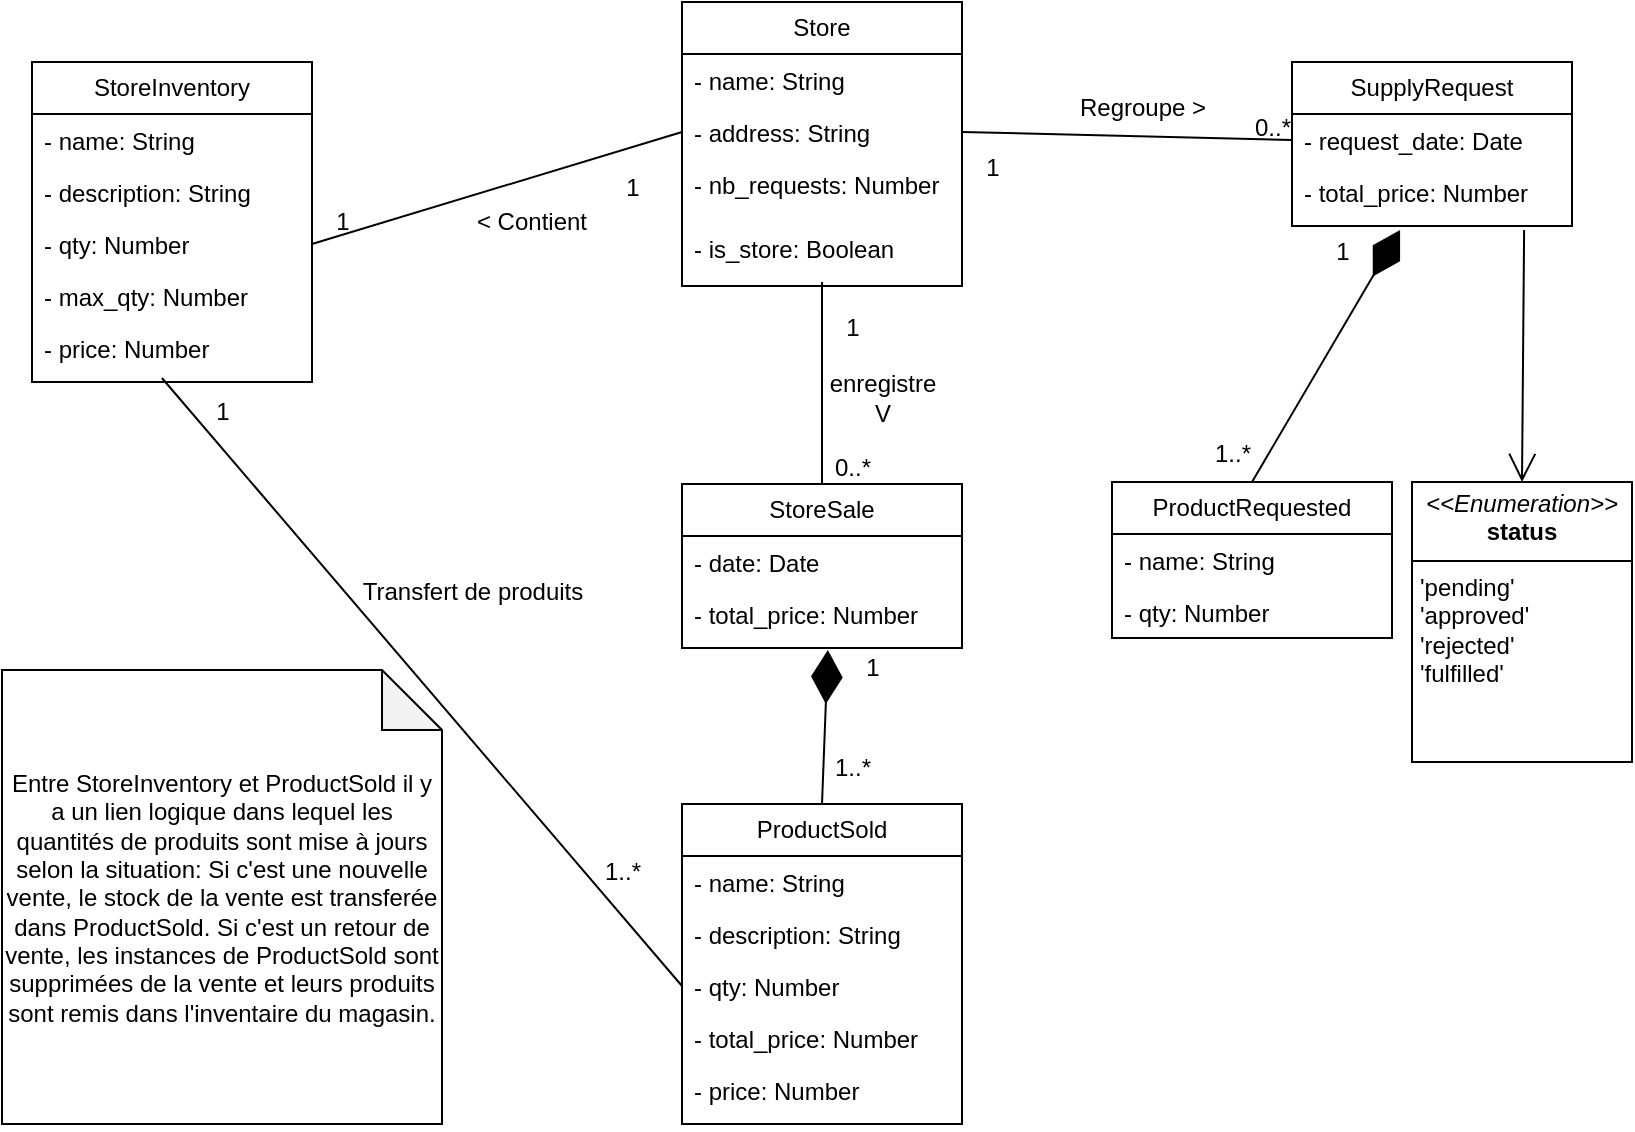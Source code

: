 <mxfile version="27.1.4">
  <diagram name="Page-1" id="k3tzlB8XghA4WyJ-DVOV">
    <mxGraphModel dx="1665" dy="757" grid="1" gridSize="10" guides="1" tooltips="1" connect="1" arrows="1" fold="1" page="1" pageScale="1" pageWidth="850" pageHeight="1100" math="0" shadow="0">
      <root>
        <mxCell id="0" />
        <mxCell id="1" parent="0" />
        <mxCell id="zQhMr7AfknGwRGQQnedS-1" value="Store" style="swimlane;fontStyle=0;childLayout=stackLayout;horizontal=1;startSize=26;fillColor=none;horizontalStack=0;resizeParent=1;resizeParentMax=0;resizeLast=0;collapsible=1;marginBottom=0;whiteSpace=wrap;html=1;" parent="1" vertex="1">
          <mxGeometry x="355" y="30" width="140" height="142" as="geometry" />
        </mxCell>
        <mxCell id="zQhMr7AfknGwRGQQnedS-2" value="- name: String" style="text;strokeColor=none;fillColor=none;align=left;verticalAlign=top;spacingLeft=4;spacingRight=4;overflow=hidden;rotatable=0;points=[[0,0.5],[1,0.5]];portConstraint=eastwest;whiteSpace=wrap;html=1;" parent="zQhMr7AfknGwRGQQnedS-1" vertex="1">
          <mxGeometry y="26" width="140" height="26" as="geometry" />
        </mxCell>
        <mxCell id="zQhMr7AfknGwRGQQnedS-3" value="- address: String" style="text;strokeColor=none;fillColor=none;align=left;verticalAlign=top;spacingLeft=4;spacingRight=4;overflow=hidden;rotatable=0;points=[[0,0.5],[1,0.5]];portConstraint=eastwest;whiteSpace=wrap;html=1;" parent="zQhMr7AfknGwRGQQnedS-1" vertex="1">
          <mxGeometry y="52" width="140" height="26" as="geometry" />
        </mxCell>
        <mxCell id="zQhMr7AfknGwRGQQnedS-4" value="- nb_requests: Number" style="text;strokeColor=none;fillColor=none;align=left;verticalAlign=top;spacingLeft=4;spacingRight=4;overflow=hidden;rotatable=0;points=[[0,0.5],[1,0.5]];portConstraint=eastwest;whiteSpace=wrap;html=1;" parent="zQhMr7AfknGwRGQQnedS-1" vertex="1">
          <mxGeometry y="78" width="140" height="32" as="geometry" />
        </mxCell>
        <mxCell id="6a12NX3yjwQNqYNZVY4e-1" value="- is_store: Boolean" style="text;strokeColor=none;fillColor=none;align=left;verticalAlign=top;spacingLeft=4;spacingRight=4;overflow=hidden;rotatable=0;points=[[0,0.5],[1,0.5]];portConstraint=eastwest;whiteSpace=wrap;html=1;" vertex="1" parent="zQhMr7AfknGwRGQQnedS-1">
          <mxGeometry y="110" width="140" height="32" as="geometry" />
        </mxCell>
        <mxCell id="zQhMr7AfknGwRGQQnedS-5" value="StoreInventory" style="swimlane;fontStyle=0;childLayout=stackLayout;horizontal=1;startSize=26;fillColor=none;horizontalStack=0;resizeParent=1;resizeParentMax=0;resizeLast=0;collapsible=1;marginBottom=0;whiteSpace=wrap;html=1;" parent="1" vertex="1">
          <mxGeometry x="30" y="60" width="140" height="160" as="geometry" />
        </mxCell>
        <mxCell id="zQhMr7AfknGwRGQQnedS-6" value="- name: String" style="text;strokeColor=none;fillColor=none;align=left;verticalAlign=top;spacingLeft=4;spacingRight=4;overflow=hidden;rotatable=0;points=[[0,0.5],[1,0.5]];portConstraint=eastwest;whiteSpace=wrap;html=1;" parent="zQhMr7AfknGwRGQQnedS-5" vertex="1">
          <mxGeometry y="26" width="140" height="26" as="geometry" />
        </mxCell>
        <mxCell id="zQhMr7AfknGwRGQQnedS-7" value="- description: String" style="text;strokeColor=none;fillColor=none;align=left;verticalAlign=top;spacingLeft=4;spacingRight=4;overflow=hidden;rotatable=0;points=[[0,0.5],[1,0.5]];portConstraint=eastwest;whiteSpace=wrap;html=1;" parent="zQhMr7AfknGwRGQQnedS-5" vertex="1">
          <mxGeometry y="52" width="140" height="26" as="geometry" />
        </mxCell>
        <mxCell id="zQhMr7AfknGwRGQQnedS-9" value="- qty: Number" style="text;strokeColor=none;fillColor=none;align=left;verticalAlign=top;spacingLeft=4;spacingRight=4;overflow=hidden;rotatable=0;points=[[0,0.5],[1,0.5]];portConstraint=eastwest;whiteSpace=wrap;html=1;" parent="zQhMr7AfknGwRGQQnedS-5" vertex="1">
          <mxGeometry y="78" width="140" height="26" as="geometry" />
        </mxCell>
        <mxCell id="zQhMr7AfknGwRGQQnedS-10" value="- max_qty: Number" style="text;strokeColor=none;fillColor=none;align=left;verticalAlign=top;spacingLeft=4;spacingRight=4;overflow=hidden;rotatable=0;points=[[0,0.5],[1,0.5]];portConstraint=eastwest;whiteSpace=wrap;html=1;" parent="zQhMr7AfknGwRGQQnedS-5" vertex="1">
          <mxGeometry y="104" width="140" height="26" as="geometry" />
        </mxCell>
        <mxCell id="zQhMr7AfknGwRGQQnedS-8" value="- price: Number" style="text;strokeColor=none;fillColor=none;align=left;verticalAlign=top;spacingLeft=4;spacingRight=4;overflow=hidden;rotatable=0;points=[[0,0.5],[1,0.5]];portConstraint=eastwest;whiteSpace=wrap;html=1;" parent="zQhMr7AfknGwRGQQnedS-5" vertex="1">
          <mxGeometry y="130" width="140" height="30" as="geometry" />
        </mxCell>
        <mxCell id="zQhMr7AfknGwRGQQnedS-11" value="ProductSold" style="swimlane;fontStyle=0;childLayout=stackLayout;horizontal=1;startSize=26;fillColor=none;horizontalStack=0;resizeParent=1;resizeParentMax=0;resizeLast=0;collapsible=1;marginBottom=0;whiteSpace=wrap;html=1;" parent="1" vertex="1">
          <mxGeometry x="355" y="431" width="140" height="160" as="geometry" />
        </mxCell>
        <mxCell id="zQhMr7AfknGwRGQQnedS-12" value="- name: String" style="text;strokeColor=none;fillColor=none;align=left;verticalAlign=top;spacingLeft=4;spacingRight=4;overflow=hidden;rotatable=0;points=[[0,0.5],[1,0.5]];portConstraint=eastwest;whiteSpace=wrap;html=1;" parent="zQhMr7AfknGwRGQQnedS-11" vertex="1">
          <mxGeometry y="26" width="140" height="26" as="geometry" />
        </mxCell>
        <mxCell id="zQhMr7AfknGwRGQQnedS-13" value="- description: String" style="text;strokeColor=none;fillColor=none;align=left;verticalAlign=top;spacingLeft=4;spacingRight=4;overflow=hidden;rotatable=0;points=[[0,0.5],[1,0.5]];portConstraint=eastwest;whiteSpace=wrap;html=1;" parent="zQhMr7AfknGwRGQQnedS-11" vertex="1">
          <mxGeometry y="52" width="140" height="26" as="geometry" />
        </mxCell>
        <mxCell id="zQhMr7AfknGwRGQQnedS-14" value="- qty: Number" style="text;strokeColor=none;fillColor=none;align=left;verticalAlign=top;spacingLeft=4;spacingRight=4;overflow=hidden;rotatable=0;points=[[0,0.5],[1,0.5]];portConstraint=eastwest;whiteSpace=wrap;html=1;" parent="zQhMr7AfknGwRGQQnedS-11" vertex="1">
          <mxGeometry y="78" width="140" height="26" as="geometry" />
        </mxCell>
        <mxCell id="zQhMr7AfknGwRGQQnedS-15" value="- total_price: Number" style="text;strokeColor=none;fillColor=none;align=left;verticalAlign=top;spacingLeft=4;spacingRight=4;overflow=hidden;rotatable=0;points=[[0,0.5],[1,0.5]];portConstraint=eastwest;whiteSpace=wrap;html=1;" parent="zQhMr7AfknGwRGQQnedS-11" vertex="1">
          <mxGeometry y="104" width="140" height="26" as="geometry" />
        </mxCell>
        <mxCell id="zQhMr7AfknGwRGQQnedS-16" value="- price: Number" style="text;strokeColor=none;fillColor=none;align=left;verticalAlign=top;spacingLeft=4;spacingRight=4;overflow=hidden;rotatable=0;points=[[0,0.5],[1,0.5]];portConstraint=eastwest;whiteSpace=wrap;html=1;" parent="zQhMr7AfknGwRGQQnedS-11" vertex="1">
          <mxGeometry y="130" width="140" height="30" as="geometry" />
        </mxCell>
        <mxCell id="zQhMr7AfknGwRGQQnedS-17" value="StoreSale" style="swimlane;fontStyle=0;childLayout=stackLayout;horizontal=1;startSize=26;fillColor=none;horizontalStack=0;resizeParent=1;resizeParentMax=0;resizeLast=0;collapsible=1;marginBottom=0;whiteSpace=wrap;html=1;" parent="1" vertex="1">
          <mxGeometry x="355" y="271" width="140" height="82" as="geometry" />
        </mxCell>
        <mxCell id="zQhMr7AfknGwRGQQnedS-21" value="- date: Date" style="text;strokeColor=none;fillColor=none;align=left;verticalAlign=top;spacingLeft=4;spacingRight=4;overflow=hidden;rotatable=0;points=[[0,0.5],[1,0.5]];portConstraint=eastwest;whiteSpace=wrap;html=1;" parent="zQhMr7AfknGwRGQQnedS-17" vertex="1">
          <mxGeometry y="26" width="140" height="26" as="geometry" />
        </mxCell>
        <mxCell id="zQhMr7AfknGwRGQQnedS-22" value="- total_price: Number" style="text;strokeColor=none;fillColor=none;align=left;verticalAlign=top;spacingLeft=4;spacingRight=4;overflow=hidden;rotatable=0;points=[[0,0.5],[1,0.5]];portConstraint=eastwest;whiteSpace=wrap;html=1;" parent="zQhMr7AfknGwRGQQnedS-17" vertex="1">
          <mxGeometry y="52" width="140" height="30" as="geometry" />
        </mxCell>
        <mxCell id="zQhMr7AfknGwRGQQnedS-27" value="SupplyRequest" style="swimlane;fontStyle=0;childLayout=stackLayout;horizontal=1;startSize=26;fillColor=none;horizontalStack=0;resizeParent=1;resizeParentMax=0;resizeLast=0;collapsible=1;marginBottom=0;whiteSpace=wrap;html=1;" parent="1" vertex="1">
          <mxGeometry x="660" y="60" width="140" height="82" as="geometry" />
        </mxCell>
        <mxCell id="zQhMr7AfknGwRGQQnedS-28" value="- request_date: Date" style="text;strokeColor=none;fillColor=none;align=left;verticalAlign=top;spacingLeft=4;spacingRight=4;overflow=hidden;rotatable=0;points=[[0,0.5],[1,0.5]];portConstraint=eastwest;whiteSpace=wrap;html=1;" parent="zQhMr7AfknGwRGQQnedS-27" vertex="1">
          <mxGeometry y="26" width="140" height="26" as="geometry" />
        </mxCell>
        <mxCell id="zQhMr7AfknGwRGQQnedS-29" value="- total_price: Number" style="text;strokeColor=none;fillColor=none;align=left;verticalAlign=top;spacingLeft=4;spacingRight=4;overflow=hidden;rotatable=0;points=[[0,0.5],[1,0.5]];portConstraint=eastwest;whiteSpace=wrap;html=1;" parent="zQhMr7AfknGwRGQQnedS-27" vertex="1">
          <mxGeometry y="52" width="140" height="30" as="geometry" />
        </mxCell>
        <mxCell id="zQhMr7AfknGwRGQQnedS-30" value="&lt;p style=&quot;margin:0px;margin-top:4px;text-align:center;&quot;&gt;&lt;i&gt;&amp;lt;&amp;lt;Enumeration&amp;gt;&amp;gt;&lt;/i&gt;&lt;br&gt;&lt;b&gt;status&lt;/b&gt;&lt;/p&gt;&lt;hr size=&quot;1&quot; style=&quot;border-style:solid;&quot;&gt;&lt;p style=&quot;margin:0px;margin-left:4px;&quot;&gt;&#39;pending&#39;&lt;/p&gt;&lt;p style=&quot;margin:0px;margin-left:4px;&quot;&gt;&#39;approved&#39;&lt;/p&gt;&lt;p style=&quot;margin:0px;margin-left:4px;&quot;&gt;&#39;rejected&#39;&lt;/p&gt;&lt;p style=&quot;margin:0px;margin-left:4px;&quot;&gt;&#39;fulfilled&#39;&lt;/p&gt;" style="verticalAlign=top;align=left;overflow=fill;html=1;whiteSpace=wrap;" parent="1" vertex="1">
          <mxGeometry x="720" y="270" width="110" height="140" as="geometry" />
        </mxCell>
        <mxCell id="zQhMr7AfknGwRGQQnedS-31" value="ProductRequested" style="swimlane;fontStyle=0;childLayout=stackLayout;horizontal=1;startSize=26;fillColor=none;horizontalStack=0;resizeParent=1;resizeParentMax=0;resizeLast=0;collapsible=1;marginBottom=0;whiteSpace=wrap;html=1;" parent="1" vertex="1">
          <mxGeometry x="570" y="270" width="140" height="78" as="geometry" />
        </mxCell>
        <mxCell id="zQhMr7AfknGwRGQQnedS-32" value="- name: String" style="text;strokeColor=none;fillColor=none;align=left;verticalAlign=top;spacingLeft=4;spacingRight=4;overflow=hidden;rotatable=0;points=[[0,0.5],[1,0.5]];portConstraint=eastwest;whiteSpace=wrap;html=1;" parent="zQhMr7AfknGwRGQQnedS-31" vertex="1">
          <mxGeometry y="26" width="140" height="26" as="geometry" />
        </mxCell>
        <mxCell id="zQhMr7AfknGwRGQQnedS-34" value="- qty: Number" style="text;strokeColor=none;fillColor=none;align=left;verticalAlign=top;spacingLeft=4;spacingRight=4;overflow=hidden;rotatable=0;points=[[0,0.5],[1,0.5]];portConstraint=eastwest;whiteSpace=wrap;html=1;" parent="zQhMr7AfknGwRGQQnedS-31" vertex="1">
          <mxGeometry y="52" width="140" height="26" as="geometry" />
        </mxCell>
        <mxCell id="zQhMr7AfknGwRGQQnedS-43" value="" style="endArrow=open;endFill=1;endSize=12;html=1;rounded=0;exitX=0.829;exitY=1.067;exitDx=0;exitDy=0;entryX=0.5;entryY=0;entryDx=0;entryDy=0;exitPerimeter=0;" parent="1" source="zQhMr7AfknGwRGQQnedS-29" target="zQhMr7AfknGwRGQQnedS-30" edge="1">
          <mxGeometry width="160" relative="1" as="geometry">
            <mxPoint x="510" y="650" as="sourcePoint" />
            <mxPoint x="780" y="380" as="targetPoint" />
          </mxGeometry>
        </mxCell>
        <mxCell id="zQhMr7AfknGwRGQQnedS-44" value="" style="endArrow=diamondThin;endFill=1;endSize=24;html=1;rounded=0;entryX=0.386;entryY=1.067;entryDx=0;entryDy=0;entryPerimeter=0;exitX=0.5;exitY=0;exitDx=0;exitDy=0;" parent="1" source="zQhMr7AfknGwRGQQnedS-31" target="zQhMr7AfknGwRGQQnedS-29" edge="1">
          <mxGeometry width="160" relative="1" as="geometry">
            <mxPoint x="570" y="590" as="sourcePoint" />
            <mxPoint x="730" y="590" as="targetPoint" />
          </mxGeometry>
        </mxCell>
        <mxCell id="zQhMr7AfknGwRGQQnedS-45" value="" style="endArrow=diamondThin;endFill=1;endSize=24;html=1;rounded=0;entryX=0.521;entryY=1.033;entryDx=0;entryDy=0;entryPerimeter=0;exitX=0.5;exitY=0;exitDx=0;exitDy=0;" parent="1" source="zQhMr7AfknGwRGQQnedS-11" target="zQhMr7AfknGwRGQQnedS-22" edge="1">
          <mxGeometry width="160" relative="1" as="geometry">
            <mxPoint x="170" y="550" as="sourcePoint" />
            <mxPoint x="330" y="550" as="targetPoint" />
          </mxGeometry>
        </mxCell>
        <mxCell id="zQhMr7AfknGwRGQQnedS-46" value="1" style="text;html=1;align=center;verticalAlign=middle;resizable=0;points=[];autosize=1;strokeColor=none;fillColor=none;" parent="1" vertex="1">
          <mxGeometry x="435" y="348" width="30" height="30" as="geometry" />
        </mxCell>
        <mxCell id="zQhMr7AfknGwRGQQnedS-47" value="1..*" style="text;html=1;align=center;verticalAlign=middle;resizable=0;points=[];autosize=1;strokeColor=none;fillColor=none;" parent="1" vertex="1">
          <mxGeometry x="420" y="398" width="40" height="30" as="geometry" />
        </mxCell>
        <mxCell id="zQhMr7AfknGwRGQQnedS-48" value="1" style="text;html=1;align=center;verticalAlign=middle;resizable=0;points=[];autosize=1;strokeColor=none;fillColor=none;" parent="1" vertex="1">
          <mxGeometry x="670" y="140" width="30" height="30" as="geometry" />
        </mxCell>
        <mxCell id="zQhMr7AfknGwRGQQnedS-49" value="1..*" style="text;html=1;align=center;verticalAlign=middle;resizable=0;points=[];autosize=1;strokeColor=none;fillColor=none;" parent="1" vertex="1">
          <mxGeometry x="610" y="241" width="40" height="30" as="geometry" />
        </mxCell>
        <mxCell id="zQhMr7AfknGwRGQQnedS-51" value="" style="endArrow=none;html=1;rounded=0;entryX=0;entryY=0.5;entryDx=0;entryDy=0;exitX=1;exitY=0.5;exitDx=0;exitDy=0;" parent="1" source="zQhMr7AfknGwRGQQnedS-9" target="zQhMr7AfknGwRGQQnedS-3" edge="1">
          <mxGeometry width="50" height="50" relative="1" as="geometry">
            <mxPoint x="150" y="270" as="sourcePoint" />
            <mxPoint x="200" y="220" as="targetPoint" />
          </mxGeometry>
        </mxCell>
        <mxCell id="zQhMr7AfknGwRGQQnedS-52" value="" style="endArrow=none;html=1;rounded=0;entryX=0.5;entryY=0.938;entryDx=0;entryDy=0;entryPerimeter=0;exitX=0.5;exitY=0;exitDx=0;exitDy=0;" parent="1" source="zQhMr7AfknGwRGQQnedS-17" target="6a12NX3yjwQNqYNZVY4e-1" edge="1">
          <mxGeometry width="50" height="50" relative="1" as="geometry">
            <mxPoint x="300" y="290" as="sourcePoint" />
            <mxPoint x="350" y="240" as="targetPoint" />
          </mxGeometry>
        </mxCell>
        <mxCell id="zQhMr7AfknGwRGQQnedS-53" value="" style="endArrow=none;html=1;rounded=0;entryX=1;entryY=0.5;entryDx=0;entryDy=0;exitX=0;exitY=0.5;exitDx=0;exitDy=0;" parent="1" source="zQhMr7AfknGwRGQQnedS-28" target="zQhMr7AfknGwRGQQnedS-3" edge="1">
          <mxGeometry width="50" height="50" relative="1" as="geometry">
            <mxPoint x="90" y="550" as="sourcePoint" />
            <mxPoint x="140" y="500" as="targetPoint" />
          </mxGeometry>
        </mxCell>
        <mxCell id="zQhMr7AfknGwRGQQnedS-54" value="1" style="text;html=1;align=center;verticalAlign=middle;resizable=0;points=[];autosize=1;strokeColor=none;fillColor=none;" parent="1" vertex="1">
          <mxGeometry x="315" y="108" width="30" height="30" as="geometry" />
        </mxCell>
        <mxCell id="zQhMr7AfknGwRGQQnedS-55" value="1" style="text;html=1;align=center;verticalAlign=middle;resizable=0;points=[];autosize=1;strokeColor=none;fillColor=none;" parent="1" vertex="1">
          <mxGeometry x="495" y="98" width="30" height="30" as="geometry" />
        </mxCell>
        <mxCell id="zQhMr7AfknGwRGQQnedS-56" value="1" style="text;html=1;align=center;verticalAlign=middle;resizable=0;points=[];autosize=1;strokeColor=none;fillColor=none;" parent="1" vertex="1">
          <mxGeometry x="425" y="178" width="30" height="30" as="geometry" />
        </mxCell>
        <mxCell id="zQhMr7AfknGwRGQQnedS-57" value="1" style="text;html=1;align=center;verticalAlign=middle;resizable=0;points=[];autosize=1;strokeColor=none;fillColor=none;" parent="1" vertex="1">
          <mxGeometry x="170" y="125" width="30" height="30" as="geometry" />
        </mxCell>
        <mxCell id="zQhMr7AfknGwRGQQnedS-58" value="0..*" style="text;html=1;align=center;verticalAlign=middle;resizable=0;points=[];autosize=1;strokeColor=none;fillColor=none;" parent="1" vertex="1">
          <mxGeometry x="420" y="248" width="40" height="30" as="geometry" />
        </mxCell>
        <mxCell id="zQhMr7AfknGwRGQQnedS-59" value="0..*" style="text;html=1;align=center;verticalAlign=middle;resizable=0;points=[];autosize=1;strokeColor=none;fillColor=none;" parent="1" vertex="1">
          <mxGeometry x="630" y="78" width="40" height="30" as="geometry" />
        </mxCell>
        <mxCell id="zQhMr7AfknGwRGQQnedS-60" value="&amp;lt; Contient" style="text;html=1;align=center;verticalAlign=middle;whiteSpace=wrap;rounded=0;" parent="1" vertex="1">
          <mxGeometry x="250" y="125" width="60" height="30" as="geometry" />
        </mxCell>
        <mxCell id="zQhMr7AfknGwRGQQnedS-61" value="enregistre&lt;br&gt;V" style="text;html=1;align=center;verticalAlign=middle;resizable=0;points=[];autosize=1;strokeColor=none;fillColor=none;" parent="1" vertex="1">
          <mxGeometry x="415" y="208" width="80" height="40" as="geometry" />
        </mxCell>
        <mxCell id="zQhMr7AfknGwRGQQnedS-62" value="Regroupe &amp;gt;" style="text;html=1;align=center;verticalAlign=middle;resizable=0;points=[];autosize=1;strokeColor=none;fillColor=none;" parent="1" vertex="1">
          <mxGeometry x="540" y="68" width="90" height="30" as="geometry" />
        </mxCell>
        <mxCell id="6a12NX3yjwQNqYNZVY4e-2" value="" style="endArrow=none;html=1;rounded=0;entryX=0.464;entryY=0.933;entryDx=0;entryDy=0;entryPerimeter=0;exitX=0;exitY=0.5;exitDx=0;exitDy=0;" edge="1" parent="1" source="zQhMr7AfknGwRGQQnedS-14" target="zQhMr7AfknGwRGQQnedS-8">
          <mxGeometry width="50" height="50" relative="1" as="geometry">
            <mxPoint x="70" y="360" as="sourcePoint" />
            <mxPoint x="120" y="310" as="targetPoint" />
          </mxGeometry>
        </mxCell>
        <mxCell id="6a12NX3yjwQNqYNZVY4e-3" value="1" style="text;html=1;align=center;verticalAlign=middle;resizable=0;points=[];autosize=1;strokeColor=none;fillColor=none;" vertex="1" parent="1">
          <mxGeometry x="110" y="220" width="30" height="30" as="geometry" />
        </mxCell>
        <mxCell id="6a12NX3yjwQNqYNZVY4e-4" value="1..*" style="text;html=1;align=center;verticalAlign=middle;resizable=0;points=[];autosize=1;strokeColor=none;fillColor=none;" vertex="1" parent="1">
          <mxGeometry x="305" y="450" width="40" height="30" as="geometry" />
        </mxCell>
        <mxCell id="6a12NX3yjwQNqYNZVY4e-5" value="Transfert de produits" style="text;html=1;align=center;verticalAlign=middle;resizable=0;points=[];autosize=1;strokeColor=none;fillColor=none;" vertex="1" parent="1">
          <mxGeometry x="185" y="310" width="130" height="30" as="geometry" />
        </mxCell>
        <mxCell id="6a12NX3yjwQNqYNZVY4e-6" value="Entre StoreInventory et ProductSold il y a un lien logique dans lequel les quantités de produits sont mise à jours selon la situation: Si c&#39;est une nouvelle vente, le stock de la vente est transferée dans ProductSold. Si c&#39;est un retour de vente, les instances de ProductSold sont supprimées de la vente et leurs produits sont remis dans l&#39;inventaire du magasin." style="shape=note;whiteSpace=wrap;html=1;backgroundOutline=1;darkOpacity=0.05;" vertex="1" parent="1">
          <mxGeometry x="15" y="364" width="220" height="227" as="geometry" />
        </mxCell>
      </root>
    </mxGraphModel>
  </diagram>
</mxfile>
